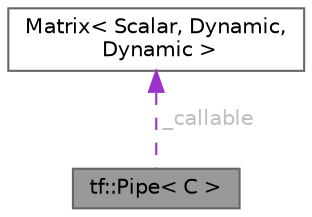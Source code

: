 digraph "tf::Pipe&lt; C &gt;"
{
 // LATEX_PDF_SIZE
  bgcolor="transparent";
  edge [fontname=Helvetica,fontsize=10,labelfontname=Helvetica,labelfontsize=10];
  node [fontname=Helvetica,fontsize=10,shape=box,height=0.2,width=0.4];
  Node1 [id="Node000001",label="tf::Pipe\< C \>",height=0.2,width=0.4,color="gray40", fillcolor="grey60", style="filled", fontcolor="black",tooltip="class to create a pipe object for a pipeline stage"];
  Node2 -> Node1 [id="edge1_Node000001_Node000002",dir="back",color="darkorchid3",style="dashed",tooltip=" ",label=" _callable",fontcolor="grey" ];
  Node2 [id="Node000002",label="Matrix\< Scalar, Dynamic,\l Dynamic \>",height=0.2,width=0.4,color="gray40", fillcolor="white", style="filled",URL="$class_matrix.html",tooltip=" "];
}
